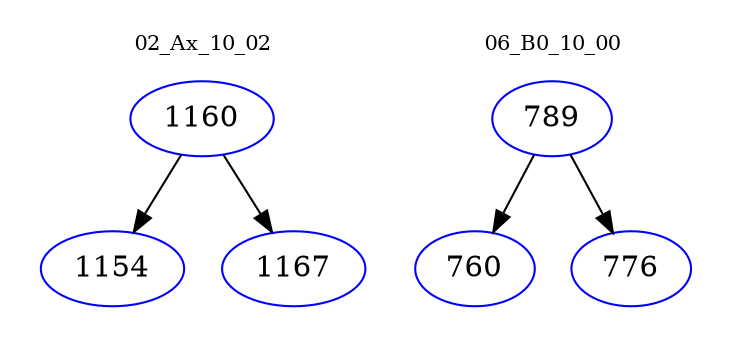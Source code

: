 digraph{
subgraph cluster_0 {
color = white
label = "02_Ax_10_02";
fontsize=10;
T0_1160 [label="1160", color="blue"]
T0_1160 -> T0_1154 [color="black"]
T0_1154 [label="1154", color="blue"]
T0_1160 -> T0_1167 [color="black"]
T0_1167 [label="1167", color="blue"]
}
subgraph cluster_1 {
color = white
label = "06_B0_10_00";
fontsize=10;
T1_789 [label="789", color="blue"]
T1_789 -> T1_760 [color="black"]
T1_760 [label="760", color="blue"]
T1_789 -> T1_776 [color="black"]
T1_776 [label="776", color="blue"]
}
}
